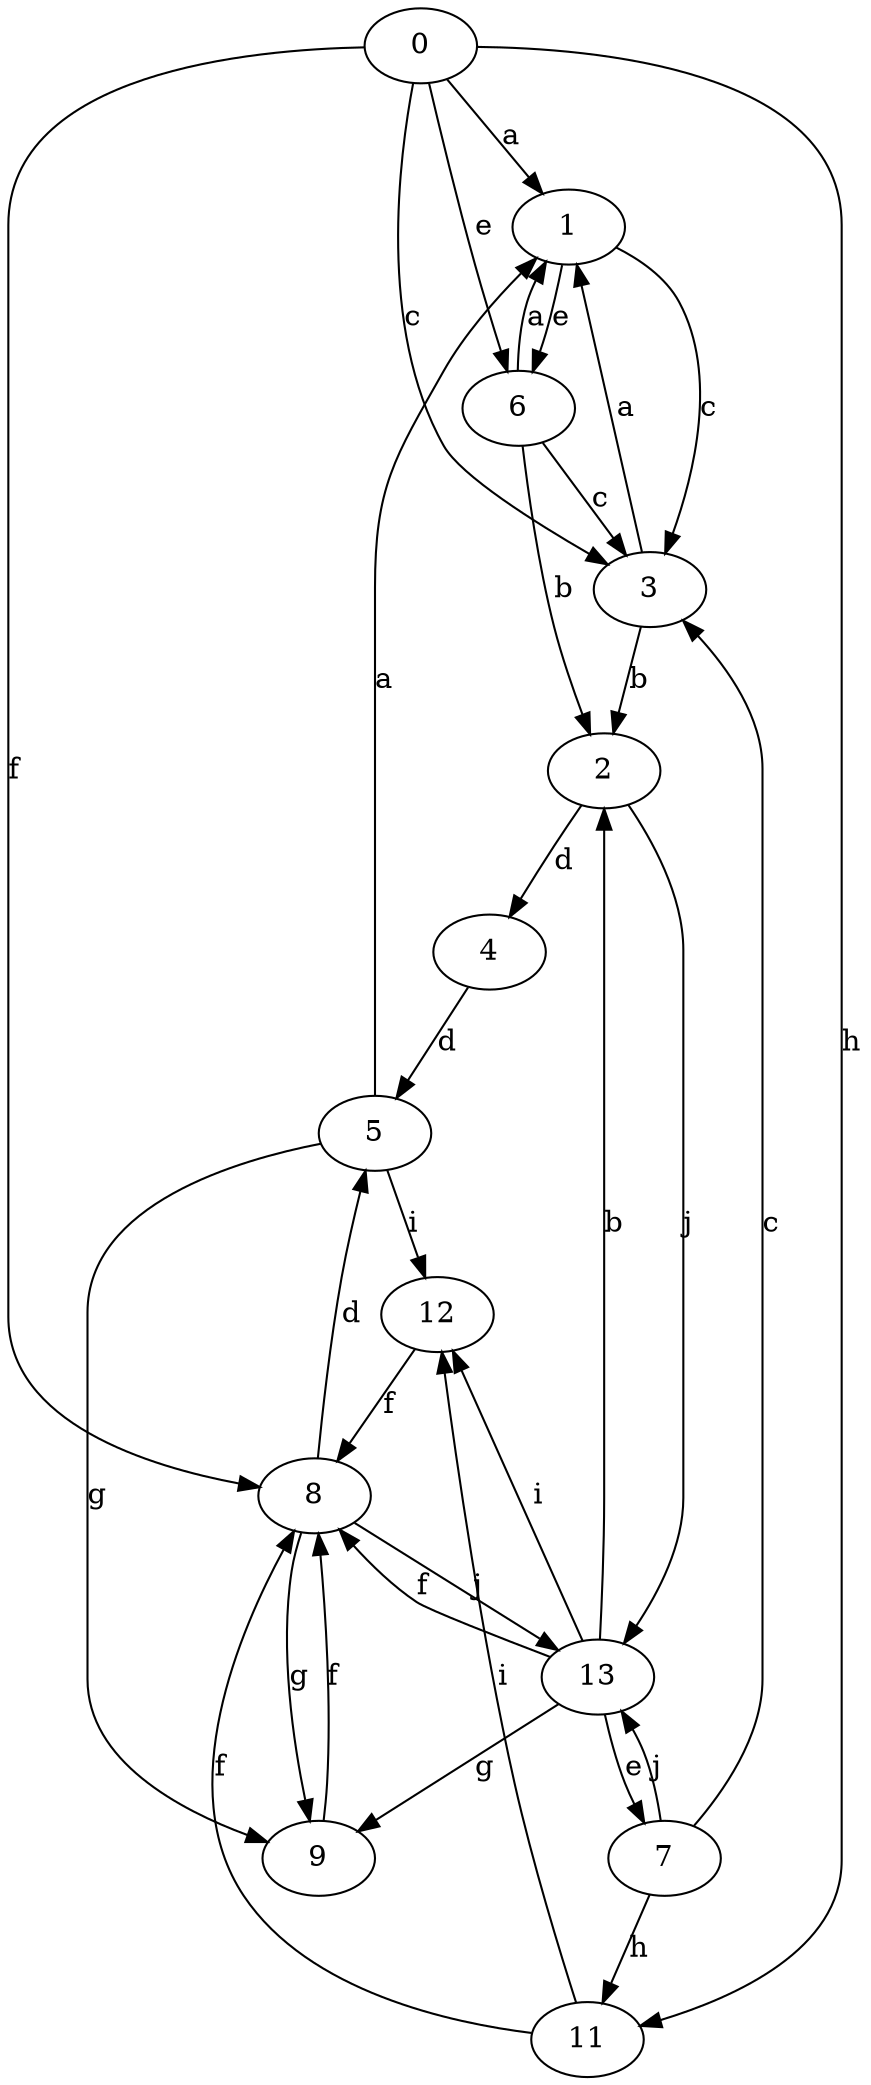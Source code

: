 strict digraph  {
0;
1;
2;
3;
4;
5;
6;
7;
8;
9;
11;
12;
13;
0 -> 1  [label=a];
0 -> 3  [label=c];
0 -> 6  [label=e];
0 -> 8  [label=f];
0 -> 11  [label=h];
1 -> 3  [label=c];
1 -> 6  [label=e];
2 -> 4  [label=d];
2 -> 13  [label=j];
3 -> 1  [label=a];
3 -> 2  [label=b];
4 -> 5  [label=d];
5 -> 1  [label=a];
5 -> 9  [label=g];
5 -> 12  [label=i];
6 -> 1  [label=a];
6 -> 2  [label=b];
6 -> 3  [label=c];
7 -> 3  [label=c];
7 -> 11  [label=h];
7 -> 13  [label=j];
8 -> 5  [label=d];
8 -> 9  [label=g];
8 -> 13  [label=j];
9 -> 8  [label=f];
11 -> 8  [label=f];
11 -> 12  [label=i];
12 -> 8  [label=f];
13 -> 2  [label=b];
13 -> 7  [label=e];
13 -> 8  [label=f];
13 -> 9  [label=g];
13 -> 12  [label=i];
}
